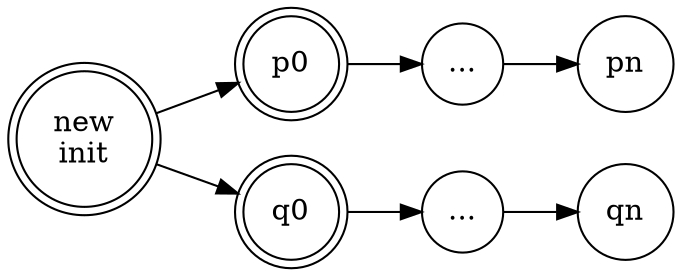 digraph CHO{
	rankdir=LR;
	node[shape=doublecircle];
	p_new[label="new\ninit"];
	p0[label="p0"];
	q0[label="q0"];
	
	node[shape=circle];
	p1[label="..."];
	q1[label="..."];
	pn[label="pn"];
	qn[label="qn"];

	p_new->p0;
	p_new->q0;
	p0->p1;
	p1->pn;
	q0->q1;
	q1->qn;
}